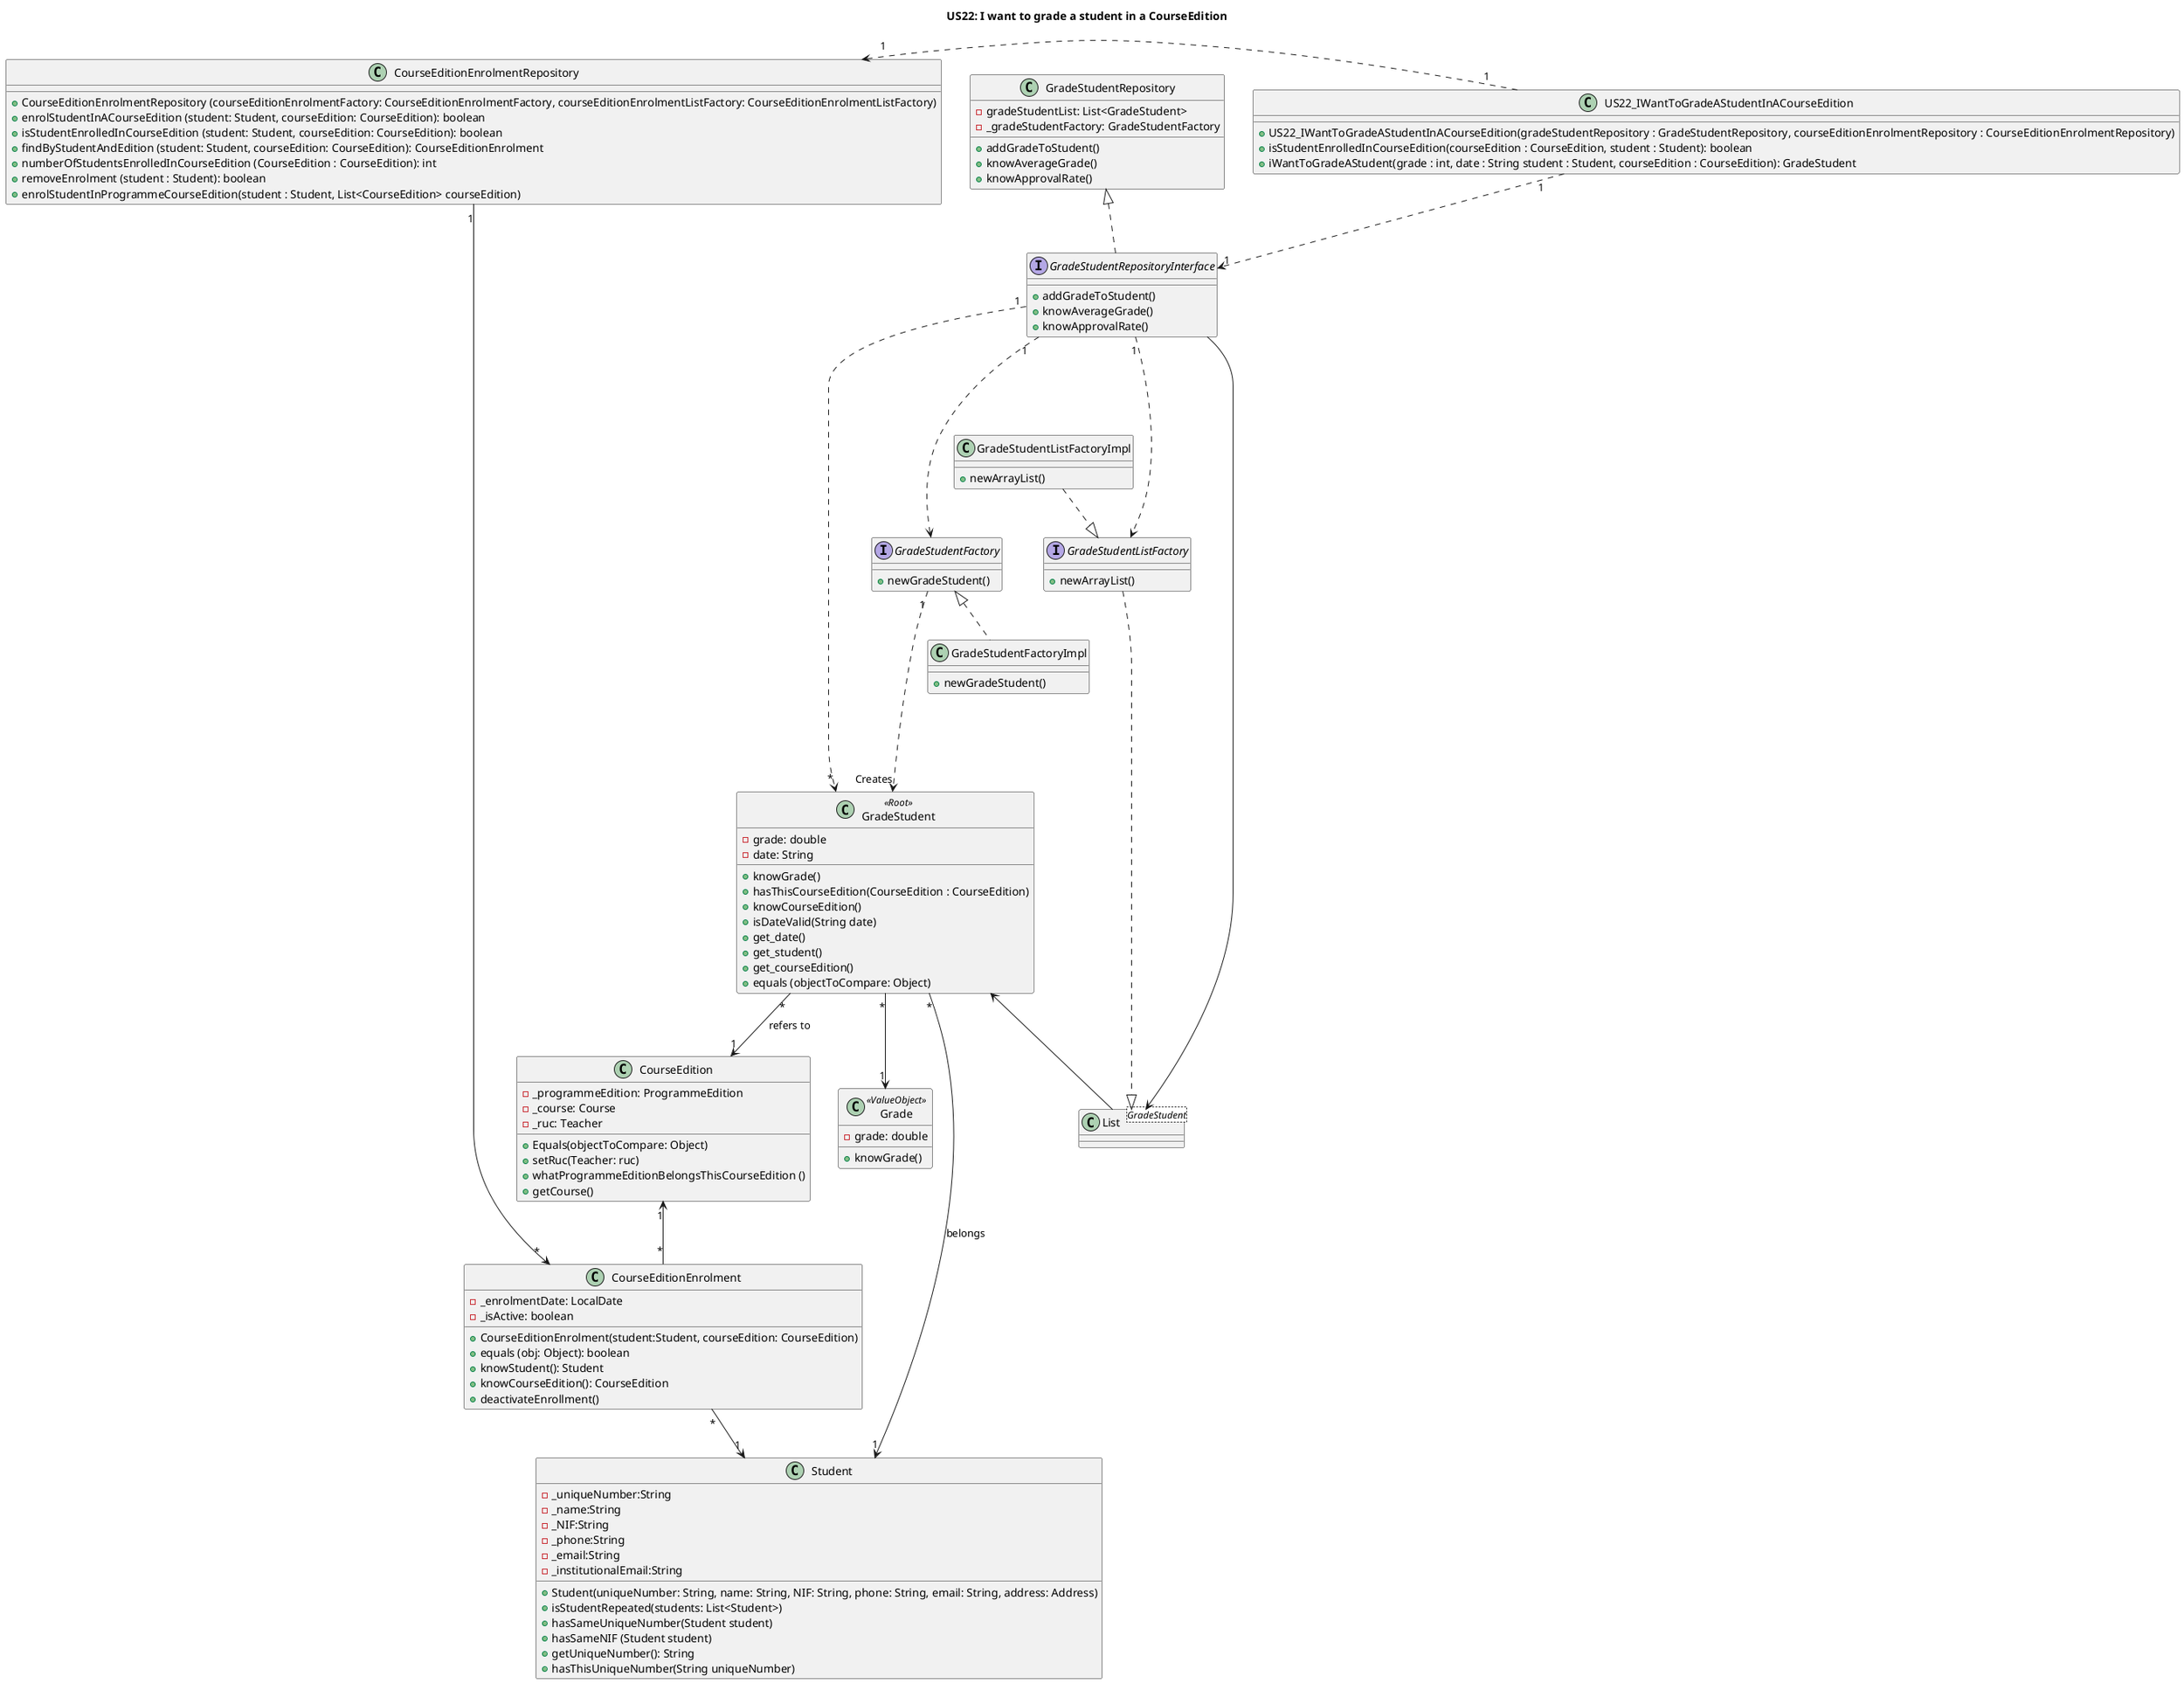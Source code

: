 @startuml
title US22: I want to grade a student in a CourseEdition
'left to right direction

class US22_IWantToGradeAStudentInACourseEdition {
    +US22_IWantToGradeAStudentInACourseEdition(gradeStudentRepository : GradeStudentRepository, courseEditionEnrolmentRepository : CourseEditionEnrolmentRepository)
    +isStudentEnrolledInCourseEdition(courseEdition : CourseEdition, student : Student): boolean
    +iWantToGradeAStudent(grade : int, date : String student : Student, courseEdition : CourseEdition): GradeStudent

}

class CourseEditionEnrolmentRepository {
    +CourseEditionEnrolmentRepository (courseEditionEnrolmentFactory: CourseEditionEnrolmentFactory, courseEditionEnrolmentListFactory: CourseEditionEnrolmentListFactory)
    +enrolStudentInACourseEdition (student: Student, courseEdition: CourseEdition): boolean
    +isStudentEnrolledInCourseEdition (student: Student, courseEdition: CourseEdition): boolean
    +findByStudentAndEdition (student: Student, courseEdition: CourseEdition): CourseEditionEnrolment
    +numberOfStudentsEnrolledInCourseEdition (CourseEdition : CourseEdition): int
    +removeEnrolment (student : Student): boolean
    +enrolStudentInProgrammeCourseEdition(student : Student, List<CourseEdition> courseEdition)
}

class CourseEditionEnrolment {
    -_enrolmentDate: LocalDate
    - _isActive: boolean
    +CourseEditionEnrolment(student:Student, courseEdition: CourseEdition)
    +equals (obj: Object): boolean
    +knowStudent(): Student
    +knowCourseEdition(): CourseEdition
    +deactivateEnrollment()
}


class List<GradeStudent> {

}

class GradeStudent <<Root>> {
    -grade: double
    -date: String
    +knowGrade()
    +hasThisCourseEdition(CourseEdition : CourseEdition)
    +knowCourseEdition()
    +isDateValid(String date)
    +get_date()
    +get_student()
    +get_courseEdition()
    +equals (objectToCompare: Object)
}

class Grade <<ValueObject>> {
    -grade: double
    +knowGrade()
}

class GradeStudentRepository {
    -gradeStudentList: List<GradeStudent>
    - _gradeStudentFactory: GradeStudentFactory
    +addGradeToStudent()
    +knowAverageGrade()
    +knowApprovalRate()
}

Interface GradeStudentRepositoryInterface {
    +addGradeToStudent()
    +knowAverageGrade()
    +knowApprovalRate()
}

interface GradeStudentFactory {
    +newGradeStudent()
}

interface GradeStudentListFactory {
    +newArrayList()
}

class GradeStudentListFactoryImpl {
    +newArrayList()
}

class GradeStudentFactoryImpl {
    +newGradeStudent()
}

class Student {
    -_uniqueNumber:String
    -_name:String
    -_NIF:String
    -_phone:String
    -_email:String
    -_institutionalEmail:String
    +Student(uniqueNumber: String, name: String, NIF: String, phone: String, email: String, address: Address)
    +isStudentRepeated(students: List<Student>)
    +hasSameUniqueNumber(Student student)
    +hasSameNIF (Student student)
    +getUniqueNumber(): String
    +hasThisUniqueNumber(String uniqueNumber)
}

class CourseEdition {
    -_programmeEdition: ProgrammeEdition
    -_course: Course
    -_ruc: Teacher
    +Equals(objectToCompare: Object)
    +setRuc(Teacher: ruc)
    +whatProgrammeEditionBelongsThisCourseEdition ()
    +getCourse()
}


GradeStudent "*" --> "1" Grade
GradeStudent "*" --> "1" Student: belongs
GradeStudent "*" --> "1" CourseEdition: refers to
GradeStudentRepositoryInterface "1" ....> GradeStudentFactory
GradeStudentFactory "1" ....> "Creates" GradeStudent
GradeStudentRepositoryInterface "1" ....>  GradeStudentListFactory
GradeStudentListFactoryImpl ..|>  GradeStudentListFactory
GradeStudentFactory  <|..  GradeStudentFactoryImpl
GradeStudentRepository <|.. GradeStudentRepositoryInterface
GradeStudentListFactory ..|> List
GradeStudent <-- List
List <-- GradeStudentRepositoryInterface
CourseEditionEnrolmentRepository "1" --> "*" CourseEditionEnrolment
CourseEditionEnrolment "*" --> "1" Student
CourseEditionEnrolment "*" -up-> "1" CourseEdition


GradeStudentRepositoryInterface "1" ....> "*" GradeStudent


US22_IWantToGradeAStudentInACourseEdition "1" ..left..> "1    " CourseEditionEnrolmentRepository
US22_IWantToGradeAStudentInACourseEdition "1" ..> "1    " GradeStudentRepositoryInterface

@enduml